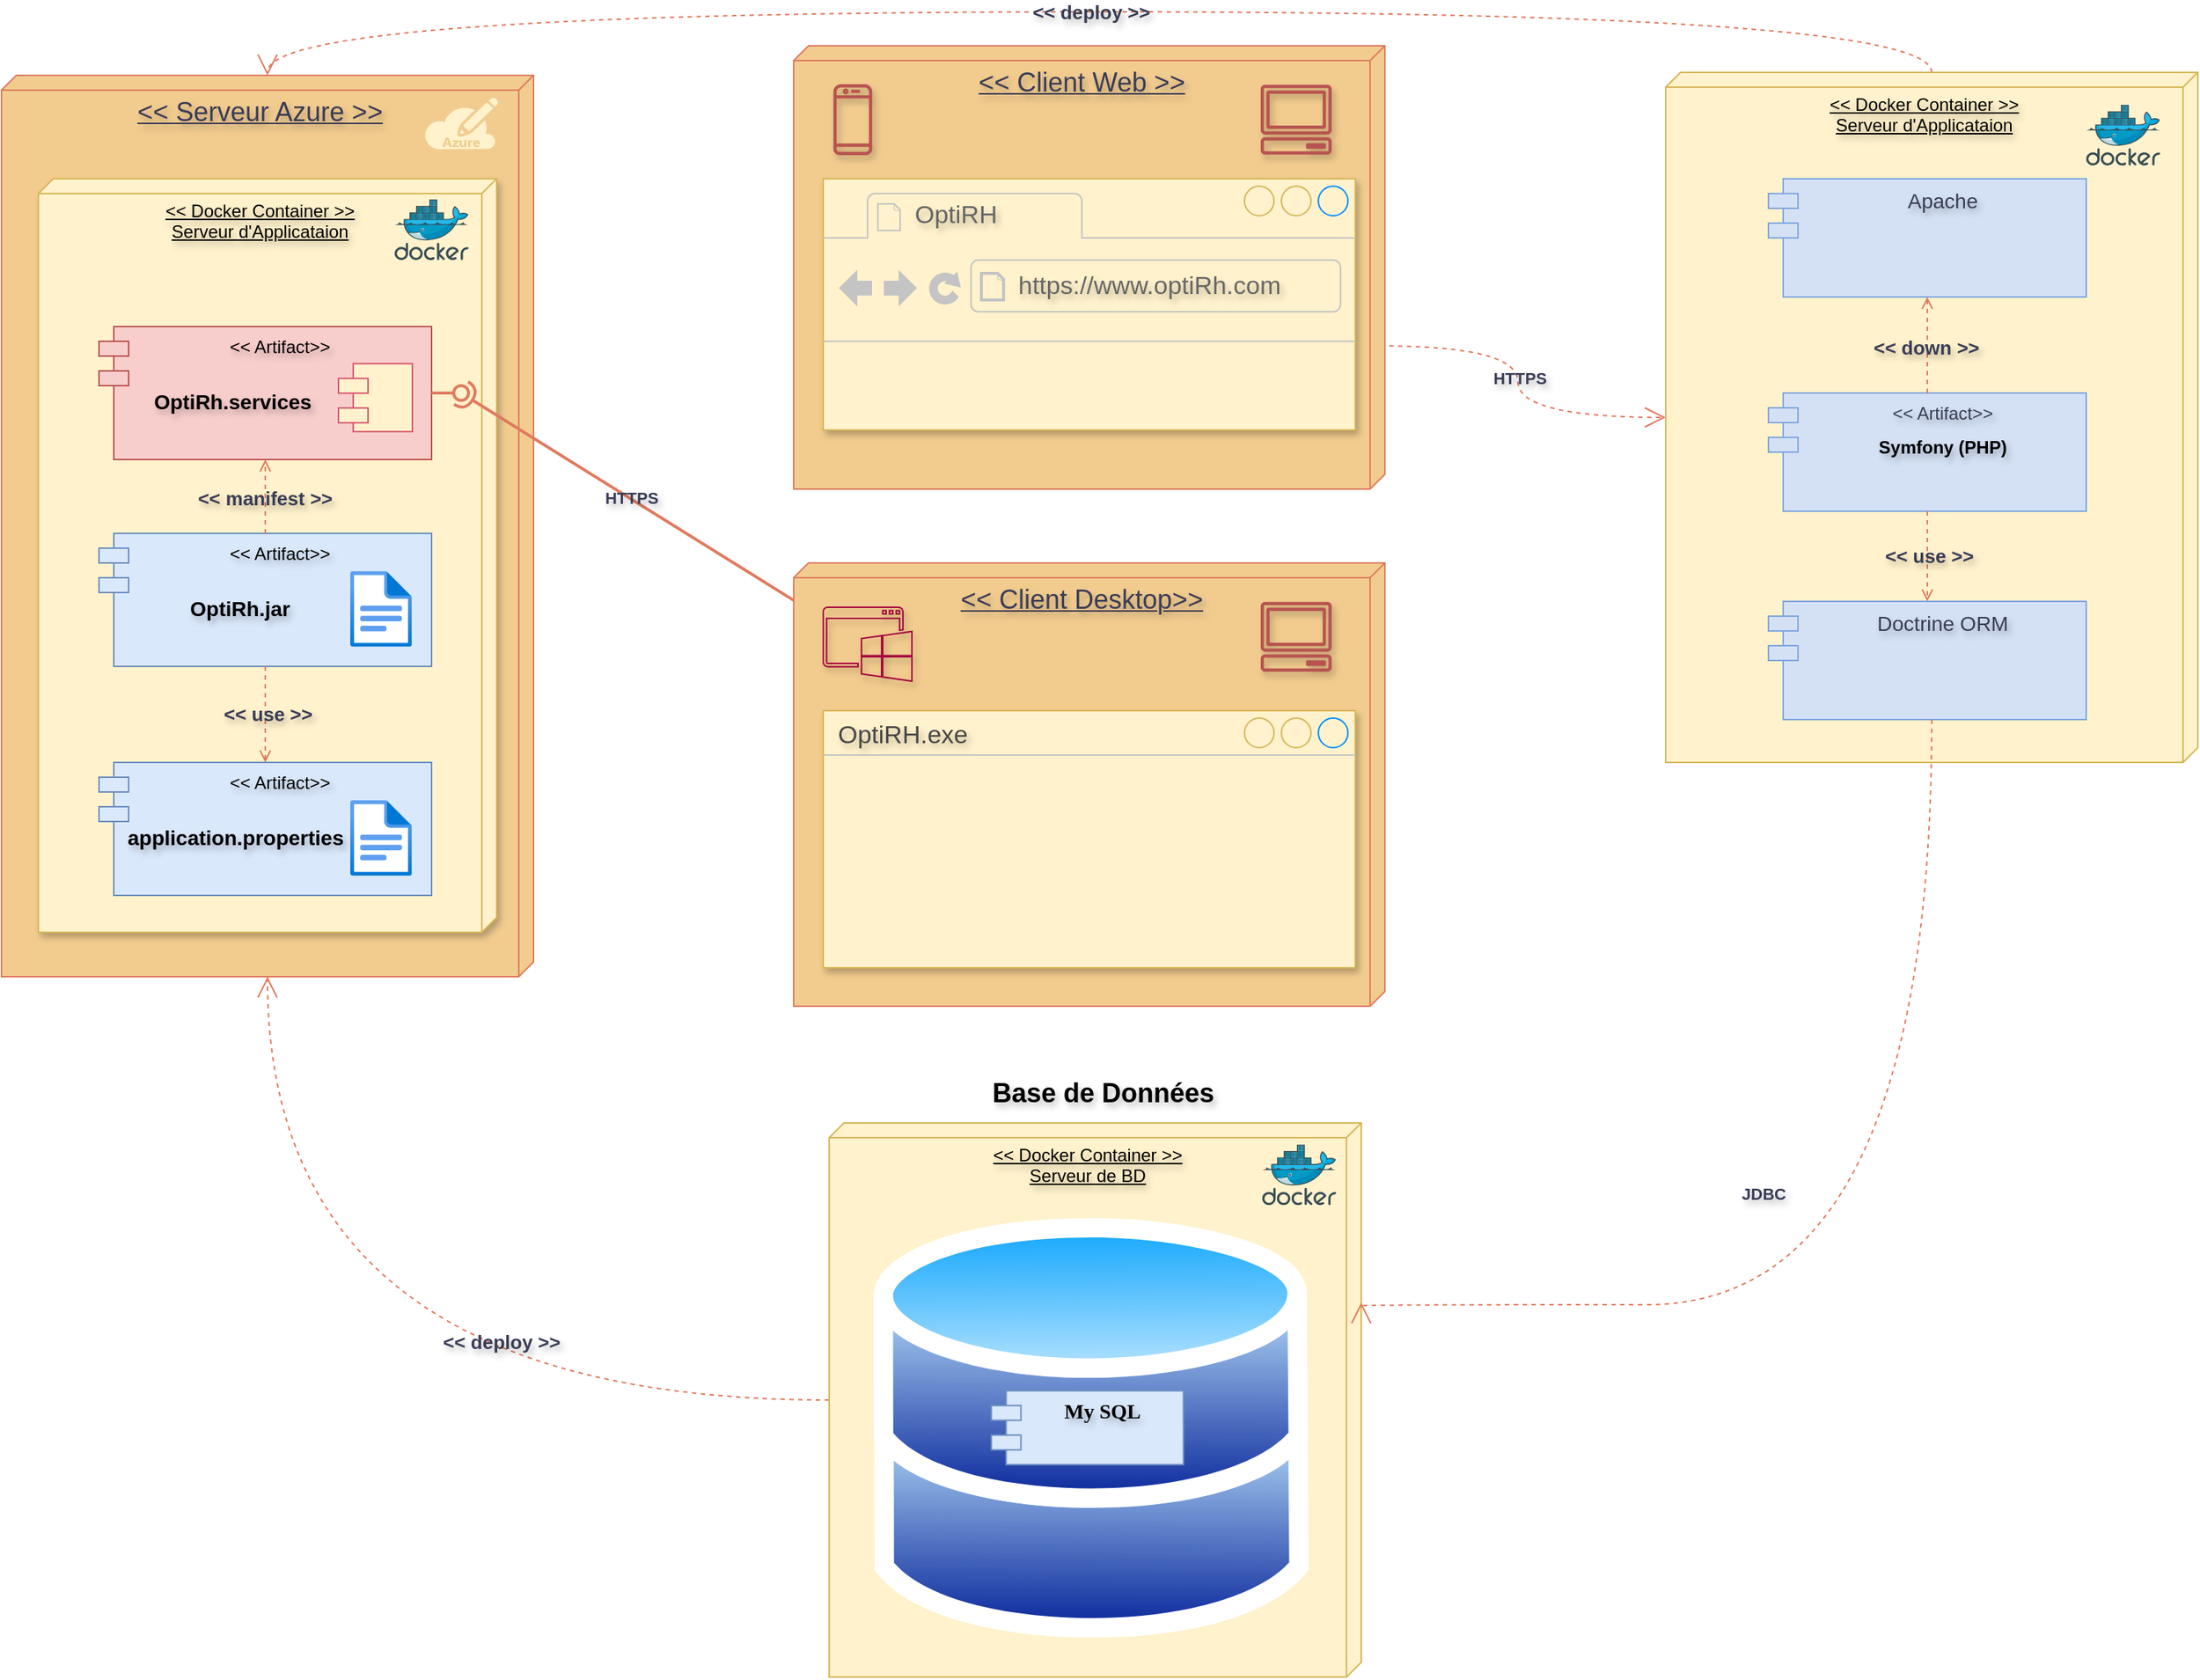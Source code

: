 <mxfile version="22.0.2" type="device">
  <diagram name="Page-1" id="b5b7bab2-c9e2-2cf4-8b2a-24fd1a2a6d21">
    <mxGraphModel dx="863" dy="1674" grid="1" gridSize="10" guides="1" tooltips="1" connect="1" arrows="1" fold="1" page="1" pageScale="1" pageWidth="827" pageHeight="1169" background="#ffffff" math="0" shadow="0">
      <root>
        <mxCell id="0" />
        <mxCell id="1" parent="0" />
        <mxCell id="zzN7fXhySx8HL9RRGHWN-2" value="&lt;font style=&quot;font-size: 18px;&quot;&gt;&amp;lt;&amp;lt; Serveur Azure &amp;gt;&amp;gt;&lt;/font&gt;" style="verticalAlign=top;align=center;spacingTop=8;spacingLeft=2;spacingRight=12;shape=cube;size=10;direction=south;fontStyle=4;html=1;whiteSpace=wrap;strokeColor=#E07A5F;fontColor=#393C56;fillColor=#F2CC8F;shadow=0;textShadow=1;" parent="1" vertex="1">
          <mxGeometry x="90" y="-1117" width="360" height="610" as="geometry" />
        </mxCell>
        <mxCell id="zzN7fXhySx8HL9RRGHWN-4" value="&amp;lt;&amp;lt; Docker Container &amp;gt;&amp;gt;&lt;br&gt;Serveur d&#39;Applicataion" style="verticalAlign=top;align=center;spacingTop=8;spacingLeft=2;spacingRight=12;shape=cube;size=10;direction=south;fontStyle=4;html=1;whiteSpace=wrap;strokeColor=#d6b656;fillColor=#fff2cc;shadow=1;textShadow=1;" parent="1" vertex="1">
          <mxGeometry x="115" y="-1047" width="310" height="510" as="geometry" />
        </mxCell>
        <mxCell id="zzN7fXhySx8HL9RRGHWN-10" value="" style="verticalLabelPosition=bottom;html=1;verticalAlign=top;align=center;shape=mxgraph.azure.azure_subscription;strokeColor=none;fillColor=#fff2cc;textShadow=1;" parent="1" vertex="1">
          <mxGeometry x="376" y="-1102" width="50" height="35" as="geometry" />
        </mxCell>
        <mxCell id="zzN7fXhySx8HL9RRGHWN-16" value="" style="image;sketch=0;aspect=fixed;html=1;points=[];align=center;fontSize=12;image=img/lib/mscae/Docker.svg;strokeColor=#E07A5F;fontColor=#393C56;fillColor=#F2CC8F;textShadow=1;" parent="1" vertex="1">
          <mxGeometry x="356" y="-1033" width="50" height="41" as="geometry" />
        </mxCell>
        <mxCell id="zzN7fXhySx8HL9RRGHWN-21" style="edgeStyle=orthogonalEdgeStyle;rounded=0;orthogonalLoop=1;jettySize=auto;html=1;strokeColor=#E07A5F;fontColor=#393C56;fillColor=#F2CC8F;curved=1;dashed=1;endArrow=open;endFill=0;endSize=12;startSize=12;textShadow=1;" parent="1" source="zzN7fXhySx8HL9RRGHWN-17" target="zzN7fXhySx8HL9RRGHWN-2" edge="1">
          <mxGeometry relative="1" as="geometry" />
        </mxCell>
        <mxCell id="zzN7fXhySx8HL9RRGHWN-22" value="&lt;font style=&quot;font-size: 13px;&quot;&gt;&amp;lt;&amp;lt; deploy &amp;gt;&amp;gt;&lt;/font&gt;" style="edgeLabel;html=1;align=center;verticalAlign=middle;resizable=0;points=[];strokeColor=#E07A5F;fontColor=#393C56;fillColor=#F2CC8F;labelBackgroundColor=none;labelBorderColor=none;textShadow=1;fontStyle=1" parent="zzN7fXhySx8HL9RRGHWN-21" vertex="1" connectable="0">
          <mxGeometry x="-0.049" y="1" relative="1" as="geometry">
            <mxPoint x="95" y="-41" as="offset" />
          </mxGeometry>
        </mxCell>
        <mxCell id="zzN7fXhySx8HL9RRGHWN-24" value="" style="group;shadow=1;textShadow=1;" parent="1" vertex="1" connectable="0">
          <mxGeometry x="156" y="-807" width="225" height="90" as="geometry" />
        </mxCell>
        <mxCell id="zzN7fXhySx8HL9RRGHWN-3" value="&amp;lt;&amp;lt; Artifact&amp;gt;&amp;gt;" style="shape=module;align=left;spacingLeft=20;align=center;verticalAlign=top;whiteSpace=wrap;html=1;strokeColor=#6c8ebf;fillColor=#dae8fc;shadow=0;textShadow=1;" parent="zzN7fXhySx8HL9RRGHWN-24" vertex="1">
          <mxGeometry width="225" height="90" as="geometry" />
        </mxCell>
        <mxCell id="zzN7fXhySx8HL9RRGHWN-7" value="" style="image;aspect=fixed;html=1;points=[];align=center;fontSize=12;image=img/lib/azure2/general/File.svg;strokeColor=#E07A5F;fontColor=#393C56;fillColor=#F2CC8F;textShadow=1;" parent="zzN7fXhySx8HL9RRGHWN-24" vertex="1">
          <mxGeometry x="170" y="25.5" width="41.65" height="51.32" as="geometry" />
        </mxCell>
        <mxCell id="zzN7fXhySx8HL9RRGHWN-15" value="&lt;span style=&quot;color: rgb(0, 0, 0); text-wrap-mode: wrap;&quot;&gt;&lt;font style=&quot;font-size: 14px;&quot;&gt;OptiRh.jar&lt;/font&gt;&lt;/span&gt;" style="text;align=center;fontStyle=1;verticalAlign=middle;spacingLeft=3;spacingRight=3;strokeColor=none;rotatable=0;points=[[0,0.5],[1,0.5]];portConstraint=eastwest;html=1;fontColor=#393C56;textShadow=1;" parent="zzN7fXhySx8HL9RRGHWN-24" vertex="1">
          <mxGeometry x="55" y="38.16" width="80" height="26" as="geometry" />
        </mxCell>
        <mxCell id="zzN7fXhySx8HL9RRGHWN-25" value="" style="group;shadow=1;textShadow=1;" parent="1" vertex="1" connectable="0">
          <mxGeometry x="156" y="-652" width="225" height="90" as="geometry" />
        </mxCell>
        <mxCell id="zzN7fXhySx8HL9RRGHWN-26" value="&amp;lt;&amp;lt; Artifact&amp;gt;&amp;gt;" style="shape=module;align=left;spacingLeft=20;align=center;verticalAlign=top;whiteSpace=wrap;html=1;strokeColor=#6c8ebf;fillColor=#dae8fc;shadow=0;textShadow=1;" parent="zzN7fXhySx8HL9RRGHWN-25" vertex="1">
          <mxGeometry width="225" height="90" as="geometry" />
        </mxCell>
        <mxCell id="zzN7fXhySx8HL9RRGHWN-27" value="" style="image;aspect=fixed;html=1;points=[];align=center;fontSize=12;image=img/lib/azure2/general/File.svg;strokeColor=#E07A5F;fontColor=#393C56;fillColor=#F2CC8F;textShadow=1;" parent="zzN7fXhySx8HL9RRGHWN-25" vertex="1">
          <mxGeometry x="170" y="25.5" width="41.65" height="51.32" as="geometry" />
        </mxCell>
        <mxCell id="zzN7fXhySx8HL9RRGHWN-28" value="&lt;span style=&quot;color: rgb(0, 0, 0); text-wrap-mode: wrap;&quot;&gt;&lt;font style=&quot;font-size: 14px;&quot;&gt;application.properties&lt;/font&gt;&lt;/span&gt;" style="text;align=center;fontStyle=1;verticalAlign=middle;spacingLeft=3;spacingRight=3;strokeColor=none;rotatable=0;points=[[0,0.5],[1,0.5]];portConstraint=eastwest;html=1;fontColor=#393C56;textShadow=1;" parent="zzN7fXhySx8HL9RRGHWN-25" vertex="1">
          <mxGeometry x="52" y="38.16" width="80" height="26" as="geometry" />
        </mxCell>
        <mxCell id="zzN7fXhySx8HL9RRGHWN-29" style="edgeStyle=orthogonalEdgeStyle;rounded=0;orthogonalLoop=1;jettySize=auto;html=1;strokeColor=#E07A5F;fontColor=#393C56;fillColor=#F2CC8F;dashed=1;endArrow=open;endFill=0;textShadow=1;" parent="1" source="zzN7fXhySx8HL9RRGHWN-3" target="zzN7fXhySx8HL9RRGHWN-26" edge="1">
          <mxGeometry relative="1" as="geometry" />
        </mxCell>
        <mxCell id="zzN7fXhySx8HL9RRGHWN-30" value="&lt;span&gt;&amp;lt;&amp;lt; use &amp;gt;&amp;gt;&lt;/span&gt;" style="edgeLabel;html=1;align=center;verticalAlign=middle;resizable=0;points=[];strokeColor=#E07A5F;fontColor=#393C56;fillColor=#F2CC8F;labelBackgroundColor=none;fontSize=13;textShadow=1;fontStyle=1" parent="zzN7fXhySx8HL9RRGHWN-29" vertex="1" connectable="0">
          <mxGeometry x="-0.038" y="1" relative="1" as="geometry">
            <mxPoint as="offset" />
          </mxGeometry>
        </mxCell>
        <mxCell id="zzN7fXhySx8HL9RRGHWN-55" value="" style="edgeStyle=orthogonalEdgeStyle;rounded=0;orthogonalLoop=1;jettySize=auto;html=1;strokeColor=#E07A5F;fontColor=#393C56;fillColor=#F2CC8F;" parent="1" edge="1">
          <mxGeometry relative="1" as="geometry">
            <mxPoint x="1035" y="1165" as="sourcePoint" />
          </mxGeometry>
        </mxCell>
        <mxCell id="E58CwmHrrWjI1ThFi6oG-26" style="edgeStyle=orthogonalEdgeStyle;rounded=0;orthogonalLoop=1;jettySize=auto;html=1;strokeColor=#E07A5F;fontColor=#393C56;fillColor=#F2CC8F;curved=1;dashed=1;endArrow=open;endFill=0;endSize=12;startSize=12;exitX=0.677;exitY=0.008;exitDx=0;exitDy=0;exitPerimeter=0;textShadow=1;" parent="1" source="E58CwmHrrWjI1ThFi6oG-19" target="E58CwmHrrWjI1ThFi6oG-15" edge="1">
          <mxGeometry relative="1" as="geometry">
            <mxPoint x="1194.88" y="-883.37" as="sourcePoint" />
            <mxPoint x="1056" y="-987" as="targetPoint" />
          </mxGeometry>
        </mxCell>
        <mxCell id="E58CwmHrrWjI1ThFi6oG-27" value="HTTPS" style="edgeLabel;html=1;align=center;verticalAlign=middle;resizable=0;points=[];strokeColor=#E07A5F;fontColor=#393C56;fillColor=#F2CC8F;labelBackgroundColor=none;labelBorderColor=none;textShadow=1;fontStyle=1" parent="E58CwmHrrWjI1ThFi6oG-26" connectable="0" vertex="1">
          <mxGeometry x="-0.049" y="1" relative="1" as="geometry">
            <mxPoint as="offset" />
          </mxGeometry>
        </mxCell>
        <mxCell id="zzN7fXhySx8HL9RRGHWN-48" value="" style="ellipse;whiteSpace=wrap;html=1;align=center;aspect=fixed;fillColor=none;strokeColor=none;resizable=0;perimeter=centerPerimeter;rotatable=0;allowArrows=0;points=[];outlineConnect=1;fontColor=#393C56;textShadow=1;" parent="1" vertex="1">
          <mxGeometry x="520" y="-83" width="10" height="10" as="geometry" />
        </mxCell>
        <mxCell id="zzN7fXhySx8HL9RRGHWN-49" value="" style="group;shadow=1;textShadow=1;" parent="1" vertex="1" connectable="0">
          <mxGeometry x="156" y="-947" width="260" height="90" as="geometry" />
        </mxCell>
        <mxCell id="zzN7fXhySx8HL9RRGHWN-42" value="" style="group;textShadow=1;" parent="zzN7fXhySx8HL9RRGHWN-49" vertex="1" connectable="0">
          <mxGeometry width="250" height="90" as="geometry" />
        </mxCell>
        <mxCell id="zzN7fXhySx8HL9RRGHWN-43" value="&amp;lt;&amp;lt; Artifact&amp;gt;&amp;gt;" style="shape=module;align=left;spacingLeft=20;align=center;verticalAlign=top;whiteSpace=wrap;html=1;strokeColor=#b85450;fillColor=#f8cecc;shadow=0;textShadow=1;" parent="zzN7fXhySx8HL9RRGHWN-42" vertex="1">
          <mxGeometry width="225" height="90" as="geometry" />
        </mxCell>
        <mxCell id="zzN7fXhySx8HL9RRGHWN-45" value="&lt;span style=&quot;color: rgb(0, 0, 0); text-wrap-mode: wrap;&quot;&gt;&lt;font style=&quot;font-size: 14px;&quot;&gt;OptiRh.services&lt;/font&gt;&lt;/span&gt;" style="text;align=center;fontStyle=1;verticalAlign=middle;spacingLeft=3;spacingRight=3;strokeColor=none;rotatable=0;points=[[0,0.5],[1,0.5]];portConstraint=eastwest;html=1;fontColor=#393C56;textShadow=1;" parent="zzN7fXhySx8HL9RRGHWN-42" vertex="1">
          <mxGeometry x="40" y="38.16" width="100" height="26" as="geometry" />
        </mxCell>
        <mxCell id="zzN7fXhySx8HL9RRGHWN-51" value="" style="shape=module;align=left;spacingLeft=20;align=center;verticalAlign=top;whiteSpace=wrap;html=1;strokeColor=light-dark(#d65770, #6d5100);fillColor=#fff2cc;textShadow=1;" parent="zzN7fXhySx8HL9RRGHWN-42" vertex="1">
          <mxGeometry x="162" y="25.16" width="50" height="46" as="geometry" />
        </mxCell>
        <mxCell id="zzN7fXhySx8HL9RRGHWN-92" value="" style="rounded=0;orthogonalLoop=1;jettySize=auto;html=1;endArrow=oval;endFill=0;sketch=0;sourcePerimeterSpacing=0;targetPerimeterSpacing=0;endSize=10;strokeColor=#E07A5F;fontColor=#393C56;fillColor=#F2CC8F;strokeWidth=2;textShadow=1;" parent="zzN7fXhySx8HL9RRGHWN-42" target="zzN7fXhySx8HL9RRGHWN-93" edge="1">
          <mxGeometry relative="1" as="geometry">
            <mxPoint x="225" y="45" as="sourcePoint" />
          </mxGeometry>
        </mxCell>
        <mxCell id="zzN7fXhySx8HL9RRGHWN-93" value="" style="ellipse;whiteSpace=wrap;html=1;align=center;aspect=fixed;fillColor=none;strokeColor=none;resizable=0;perimeter=centerPerimeter;rotatable=0;allowArrows=0;points=[];outlineConnect=1;fontColor=#393C56;textShadow=1;" parent="zzN7fXhySx8HL9RRGHWN-42" vertex="1">
          <mxGeometry x="240" y="40" width="10" height="10" as="geometry" />
        </mxCell>
        <mxCell id="zzN7fXhySx8HL9RRGHWN-52" style="edgeStyle=orthogonalEdgeStyle;rounded=0;orthogonalLoop=1;jettySize=auto;html=1;strokeColor=#E07A5F;fontColor=#393C56;fillColor=#F2CC8F;dashed=1;endArrow=open;endFill=0;textShadow=1;" parent="1" source="zzN7fXhySx8HL9RRGHWN-3" target="zzN7fXhySx8HL9RRGHWN-43" edge="1">
          <mxGeometry relative="1" as="geometry">
            <mxPoint x="279" y="-707" as="sourcePoint" />
            <mxPoint x="279" y="-642" as="targetPoint" />
          </mxGeometry>
        </mxCell>
        <mxCell id="zzN7fXhySx8HL9RRGHWN-53" value="&lt;span&gt;&amp;lt;&amp;lt; manifest &amp;gt;&amp;gt;&lt;/span&gt;" style="edgeLabel;html=1;align=center;verticalAlign=middle;resizable=0;points=[];strokeColor=#E07A5F;fontColor=#393C56;fillColor=#F2CC8F;labelBackgroundColor=none;fontSize=13;textShadow=1;fontStyle=1" parent="zzN7fXhySx8HL9RRGHWN-52" vertex="1" connectable="0">
          <mxGeometry x="-0.038" y="1" relative="1" as="geometry">
            <mxPoint as="offset" />
          </mxGeometry>
        </mxCell>
        <mxCell id="zzN7fXhySx8HL9RRGHWN-68" value="" style="group;textShadow=1;" parent="1" vertex="1" connectable="0">
          <mxGeometry x="626" y="-1137" width="400" height="300" as="geometry" />
        </mxCell>
        <mxCell id="E58CwmHrrWjI1ThFi6oG-19" value="&lt;font style=&quot;font-size: 18px;&quot;&gt;&amp;lt;&amp;lt; Client Web &amp;gt;&amp;gt;&lt;/font&gt;" style="verticalAlign=top;align=center;spacingTop=8;spacingLeft=2;spacingRight=12;shape=cube;size=10;direction=south;fontStyle=4;html=1;whiteSpace=wrap;strokeColor=#E07A5F;fontColor=#393C56;fillColor=#F2CC8F;shadow=0;textShadow=1;" parent="zzN7fXhySx8HL9RRGHWN-68" vertex="1">
          <mxGeometry width="400" height="300" as="geometry" />
        </mxCell>
        <mxCell id="zzN7fXhySx8HL9RRGHWN-61" value="" style="sketch=0;outlineConnect=0;dashed=0;verticalLabelPosition=bottom;verticalAlign=top;align=center;html=1;fontSize=12;fontStyle=0;aspect=fixed;shape=mxgraph.aws4.resourceIcon;resIcon=mxgraph.aws4.client;fillColor=none;strokeColor=#b85450;shadow=1;textShadow=1;" parent="zzN7fXhySx8HL9RRGHWN-68" vertex="1">
          <mxGeometry x="310" y="20" width="60" height="60" as="geometry" />
        </mxCell>
        <mxCell id="zzN7fXhySx8HL9RRGHWN-63" value="" style="sketch=0;outlineConnect=0;strokeColor=#b85450;fillColor=none;dashed=0;verticalLabelPosition=bottom;verticalAlign=top;align=center;html=1;fontSize=12;fontStyle=0;aspect=fixed;shape=mxgraph.aws4.resourceIcon;resIcon=mxgraph.aws4.mobile_client;shadow=1;textShadow=1;" parent="zzN7fXhySx8HL9RRGHWN-68" vertex="1">
          <mxGeometry x="10" y="20" width="60" height="60" as="geometry" />
        </mxCell>
        <mxCell id="zzN7fXhySx8HL9RRGHWN-65" value="" style="strokeWidth=1;shadow=1;dashed=0;align=center;html=1;shape=mxgraph.mockup.containers.browserWindow;rSize=0;strokeColor=#d6b656;strokeColor2=#008cff;strokeColor3=#c4c4c4;mainText=,;recursiveResize=0;fillColor=#fff2cc;textShadow=1;" parent="zzN7fXhySx8HL9RRGHWN-68" vertex="1">
          <mxGeometry x="20" y="90" width="360" height="170" as="geometry" />
        </mxCell>
        <mxCell id="zzN7fXhySx8HL9RRGHWN-66" value="OptiRH" style="strokeWidth=1;shadow=0;dashed=0;align=center;html=1;shape=mxgraph.mockup.containers.anchor;fontSize=17;fontColor=#666666;align=left;whiteSpace=wrap;strokeColor=#E07A5F;fillColor=#F2CC8F;textShadow=1;" parent="zzN7fXhySx8HL9RRGHWN-65" vertex="1">
          <mxGeometry x="60" y="12" width="110" height="26" as="geometry" />
        </mxCell>
        <mxCell id="zzN7fXhySx8HL9RRGHWN-67" value="https://www.optiRh.com" style="strokeWidth=1;shadow=0;dashed=0;align=center;html=1;shape=mxgraph.mockup.containers.anchor;rSize=0;fontSize=17;fontColor=#666666;align=left;strokeColor=#E07A5F;fillColor=#F2CC8F;textShadow=1;" parent="zzN7fXhySx8HL9RRGHWN-65" vertex="1">
          <mxGeometry x="130" y="60" width="250" height="26" as="geometry" />
        </mxCell>
        <mxCell id="zzN7fXhySx8HL9RRGHWN-83" value="" style="group;textShadow=1;" parent="1" connectable="0" vertex="1">
          <mxGeometry x="626" y="-787" width="400" height="300" as="geometry" />
        </mxCell>
        <mxCell id="zzN7fXhySx8HL9RRGHWN-84" value="" style="group;textShadow=1;" parent="zzN7fXhySx8HL9RRGHWN-83" connectable="0" vertex="1">
          <mxGeometry width="400" height="300" as="geometry" />
        </mxCell>
        <mxCell id="zzN7fXhySx8HL9RRGHWN-70" value="&lt;font style=&quot;font-size: 18px;&quot;&gt;&amp;lt;&amp;lt; Client Desktop&amp;gt;&amp;gt;&lt;/font&gt;" style="verticalAlign=top;align=center;spacingTop=8;spacingLeft=2;spacingRight=12;shape=cube;size=10;direction=south;fontStyle=4;html=1;whiteSpace=wrap;strokeColor=#E07A5F;fontColor=#393C56;fillColor=#F2CC8F;shadow=0;textShadow=1;" parent="zzN7fXhySx8HL9RRGHWN-84" vertex="1">
          <mxGeometry width="400" height="300" as="geometry" />
        </mxCell>
        <mxCell id="zzN7fXhySx8HL9RRGHWN-71" value="" style="sketch=0;outlineConnect=0;dashed=0;verticalLabelPosition=bottom;verticalAlign=top;align=center;html=1;fontSize=12;fontStyle=0;aspect=fixed;shape=mxgraph.aws4.resourceIcon;resIcon=mxgraph.aws4.client;fillColor=none;strokeColor=#b85450;shadow=1;textShadow=1;" parent="zzN7fXhySx8HL9RRGHWN-84" vertex="1">
          <mxGeometry x="310" y="20" width="60" height="60" as="geometry" />
        </mxCell>
        <mxCell id="zzN7fXhySx8HL9RRGHWN-80" value="" style="sketch=0;pointerEvents=1;shadow=1;dashed=0;html=1;strokeColor=#A50040;fillColor=none;labelPosition=center;verticalLabelPosition=bottom;verticalAlign=top;outlineConnect=0;align=center;shape=mxgraph.office.concepts.application_windows;fontColor=#ffffff;textShadow=1;" parent="zzN7fXhySx8HL9RRGHWN-84" vertex="1">
          <mxGeometry x="20" y="30" width="60" height="50" as="geometry" />
        </mxCell>
        <mxCell id="zzN7fXhySx8HL9RRGHWN-82" value="&lt;span&gt;&lt;font style=&quot;color: light-dark(rgb(71, 71, 71), rgb(237, 237, 237));&quot;&gt;OptiRH.exe&lt;/font&gt;&lt;/span&gt;" style="strokeWidth=1;shadow=1;dashed=0;align=center;html=1;shape=mxgraph.mockup.containers.window;align=left;verticalAlign=top;spacingLeft=8;strokeColor2=#008cff;strokeColor3=#c4c4c4;mainText=;fontSize=17;labelBackgroundColor=none;whiteSpace=wrap;strokeColor=#d6b656;fillColor=#fff2cc;textShadow=1;" parent="zzN7fXhySx8HL9RRGHWN-84" vertex="1">
          <mxGeometry x="20" y="100" width="360" height="174" as="geometry" />
        </mxCell>
        <mxCell id="zzN7fXhySx8HL9RRGHWN-86" value="" style="ellipse;whiteSpace=wrap;html=1;align=center;aspect=fixed;fillColor=none;strokeColor=none;resizable=0;perimeter=centerPerimeter;rotatable=0;allowArrows=0;points=[];outlineConnect=1;fontColor=#393C56;textShadow=1;" parent="1" vertex="1">
          <mxGeometry x="536" y="-883" width="10" height="10" as="geometry" />
        </mxCell>
        <mxCell id="zzN7fXhySx8HL9RRGHWN-91" value="" style="rounded=0;orthogonalLoop=1;jettySize=auto;html=1;endArrow=halfCircle;endFill=0;endSize=6;strokeWidth=2;sketch=0;strokeColor=#E07A5F;fontColor=#393C56;fillColor=#F2CC8F;curved=1;textShadow=1;" parent="1" source="zzN7fXhySx8HL9RRGHWN-70" target="zzN7fXhySx8HL9RRGHWN-93" edge="1">
          <mxGeometry relative="1" as="geometry">
            <mxPoint x="421" y="-902" as="sourcePoint" />
          </mxGeometry>
        </mxCell>
        <mxCell id="zzN7fXhySx8HL9RRGHWN-98" value="&lt;font&gt;&lt;b&gt;HTTPS&lt;/b&gt;&lt;/font&gt;" style="edgeLabel;html=1;align=center;verticalAlign=middle;resizable=0;points=[];strokeColor=#E07A5F;fontColor=#393C56;fillColor=#F2CC8F;labelBackgroundColor=none;textShadow=1;fontSize=11;" parent="zzN7fXhySx8HL9RRGHWN-91" connectable="0" vertex="1">
          <mxGeometry x="-0.017" relative="1" as="geometry">
            <mxPoint as="offset" />
          </mxGeometry>
        </mxCell>
        <mxCell id="zzN7fXhySx8HL9RRGHWN-106" style="edgeStyle=orthogonalEdgeStyle;rounded=0;orthogonalLoop=1;jettySize=auto;html=1;strokeColor=#E07A5F;fontColor=#393C56;fillColor=#F2CC8F;curved=1;dashed=1;endArrow=open;endFill=0;endSize=12;startSize=12;textShadow=1;" parent="1" source="E58CwmHrrWjI1ThFi6oG-15" target="zzN7fXhySx8HL9RRGHWN-2" edge="1">
          <mxGeometry relative="1" as="geometry">
            <mxPoint x="656" y="-209" as="sourcePoint" />
            <mxPoint x="280" y="-497" as="targetPoint" />
            <Array as="points">
              <mxPoint x="1396" y="-1160" />
              <mxPoint x="270" y="-1160" />
            </Array>
          </mxGeometry>
        </mxCell>
        <mxCell id="zzN7fXhySx8HL9RRGHWN-107" value="&lt;font style=&quot;font-size: 13px;&quot;&gt;&amp;lt;&amp;lt; deploy &amp;gt;&amp;gt;&lt;/font&gt;" style="edgeLabel;html=1;align=center;verticalAlign=middle;resizable=0;points=[];strokeColor=#E07A5F;fontColor=#393C56;fillColor=#F2CC8F;labelBackgroundColor=none;labelBorderColor=none;textShadow=1;fontStyle=1" parent="zzN7fXhySx8HL9RRGHWN-106" connectable="0" vertex="1">
          <mxGeometry x="-0.049" y="1" relative="1" as="geometry">
            <mxPoint x="-35" y="-1" as="offset" />
          </mxGeometry>
        </mxCell>
        <mxCell id="zzN7fXhySx8HL9RRGHWN-108" value="" style="group;textShadow=1;" parent="1" connectable="0" vertex="1">
          <mxGeometry x="640" y="-552.4" width="390" height="519.4" as="geometry" />
        </mxCell>
        <mxCell id="E58CwmHrrWjI1ThFi6oG-14" value="" style="group;rounded=0;textShadow=1;" parent="zzN7fXhySx8HL9RRGHWN-108" connectable="0" vertex="1">
          <mxGeometry width="390" height="425" as="geometry" />
        </mxCell>
        <mxCell id="E58CwmHrrWjI1ThFi6oG-8" value="&lt;font style=&quot;font-size: 18px;&quot;&gt;Base de Données&lt;/font&gt;" style="text;align=center;fontStyle=1;verticalAlign=middle;spacingLeft=3;spacingRight=3;strokeColor=none;rotatable=0;points=[[0,0.5],[1,0.5]];portConstraint=eastwest;html=1;textShadow=1;" parent="E58CwmHrrWjI1ThFi6oG-14" vertex="1">
          <mxGeometry x="132.5" y="84.4" width="125" height="80" as="geometry" />
        </mxCell>
        <mxCell id="zzN7fXhySx8HL9RRGHWN-31" value="" style="group;textShadow=1;" parent="zzN7fXhySx8HL9RRGHWN-108" vertex="1" connectable="0">
          <mxGeometry x="10" y="144.4" width="360" height="375" as="geometry" />
        </mxCell>
        <mxCell id="zzN7fXhySx8HL9RRGHWN-17" value="&amp;lt;&amp;lt; Docker Container &amp;gt;&amp;gt;&lt;br&gt;Serveur de BD" style="verticalAlign=top;align=center;spacingTop=8;spacingLeft=2;spacingRight=12;shape=cube;size=10;direction=south;fontStyle=4;html=1;whiteSpace=wrap;strokeColor=#d6b656;fillColor=#fff2cc;shadow=0;textShadow=1;" parent="zzN7fXhySx8HL9RRGHWN-31" vertex="1">
          <mxGeometry width="360" height="375" as="geometry" />
        </mxCell>
        <mxCell id="zzN7fXhySx8HL9RRGHWN-18" value="" style="group;textShadow=1;" parent="zzN7fXhySx8HL9RRGHWN-31" vertex="1" connectable="0">
          <mxGeometry x="30" y="62" width="294.49" height="288.6" as="geometry" />
        </mxCell>
        <mxCell id="zzN7fXhySx8HL9RRGHWN-5" value="" style="image;aspect=fixed;perimeter=ellipsePerimeter;html=1;align=center;shadow=0;dashed=0;spacingTop=3;image=img/lib/active_directory/databases.svg;strokeColor=#E07A5F;fontColor=#393C56;fillColor=#F2CC8F;textShadow=1;" parent="zzN7fXhySx8HL9RRGHWN-18" vertex="1">
          <mxGeometry width="294.49" height="288.6" as="geometry" />
        </mxCell>
        <mxCell id="E58CwmHrrWjI1ThFi6oG-9" value="&lt;div align=&quot;center&quot;&gt;&lt;b&gt;&lt;font face=&quot;Garamond&quot; style=&quot;font-size: 14px;&quot;&gt;My SQL&lt;/font&gt;&lt;/b&gt;&lt;/div&gt;" style="shape=module;align=center;spacingLeft=20;align=center;verticalAlign=top;whiteSpace=wrap;html=1;shadow=0;fillColor=#dae8fc;strokeColor=#6c8ebf;textShadow=1;" parent="zzN7fXhySx8HL9RRGHWN-18" vertex="1">
          <mxGeometry x="79.75" y="119.3" width="130" height="50" as="geometry" />
        </mxCell>
        <mxCell id="zzN7fXhySx8HL9RRGHWN-19" value="" style="image;sketch=0;aspect=fixed;html=1;points=[];align=center;fontSize=12;image=img/lib/mscae/Docker.svg;strokeColor=#E07A5F;fontColor=#393C56;fillColor=#F2CC8F;textShadow=1;" parent="zzN7fXhySx8HL9RRGHWN-31" vertex="1">
          <mxGeometry x="293" y="14.6" width="50" height="41" as="geometry" />
        </mxCell>
        <mxCell id="zzN7fXhySx8HL9RRGHWN-110" value="" style="group;textShadow=1;" parent="1" connectable="0" vertex="1">
          <mxGeometry x="1216" y="-1119" width="360" height="467" as="geometry" />
        </mxCell>
        <mxCell id="E58CwmHrrWjI1ThFi6oG-15" value="&amp;lt;&amp;lt; Docker Container &amp;gt;&amp;gt;&lt;br&gt;Serveur d&#39;Applicataion" style="verticalAlign=top;align=center;spacingTop=8;spacingLeft=2;spacingRight=12;shape=cube;size=10;direction=south;fontStyle=4;html=1;whiteSpace=wrap;strokeColor=#d6b656;fillColor=#fff2cc;shadow=0;textShadow=1;" parent="zzN7fXhySx8HL9RRGHWN-110" vertex="1">
          <mxGeometry width="360" height="467" as="geometry" />
        </mxCell>
        <mxCell id="E58CwmHrrWjI1ThFi6oG-4" value="&lt;div align=&quot;center&quot;&gt;&lt;font style=&quot;font-size: 14px;&quot;&gt;Apache&lt;/font&gt;&lt;/div&gt;" style="shape=module;align=center;spacingLeft=20;align=center;verticalAlign=top;whiteSpace=wrap;html=1;strokeColor=#7EA6E0;fontColor=#393C56;fillColor=#D4E1F5;textShadow=1;" parent="zzN7fXhySx8HL9RRGHWN-110" vertex="1">
          <mxGeometry x="69.5" y="72" width="215" height="80" as="geometry" />
        </mxCell>
        <mxCell id="E58CwmHrrWjI1ThFi6oG-6" value="&lt;font style=&quot;font-size: 14px;&quot;&gt;Doctrine ORM&lt;/font&gt;" style="shape=module;align=left;spacingLeft=20;align=center;verticalAlign=top;whiteSpace=wrap;html=1;strokeColor=#7EA6E0;fontColor=#393C56;fillColor=#D4E1F5;textShadow=1;" parent="zzN7fXhySx8HL9RRGHWN-110" vertex="1">
          <mxGeometry x="69.5" y="358" width="215" height="80" as="geometry" />
        </mxCell>
        <mxCell id="zzN7fXhySx8HL9RRGHWN-104" value="" style="group;textShadow=1;" parent="zzN7fXhySx8HL9RRGHWN-110" connectable="0" vertex="1">
          <mxGeometry x="69.5" y="217" width="215" height="80" as="geometry" />
        </mxCell>
        <mxCell id="E58CwmHrrWjI1ThFi6oG-5" value="&amp;lt;&amp;lt; Artifact&amp;gt;&amp;gt;" style="shape=module;align=left;spacingLeft=20;align=center;verticalAlign=top;whiteSpace=wrap;html=1;strokeColor=#7EA6E0;fontColor=#393C56;fillColor=#D4E1F5;textShadow=1;" parent="zzN7fXhySx8HL9RRGHWN-104" vertex="1">
          <mxGeometry width="215" height="80" as="geometry" />
        </mxCell>
        <mxCell id="E58CwmHrrWjI1ThFi6oG-23" value="Symfony (PHP)" style="text;align=center;fontStyle=1;verticalAlign=middle;spacingLeft=3;spacingRight=3;strokeColor=none;rotatable=0;points=[[0,0.5],[1,0.5]];portConstraint=eastwest;html=1;textShadow=1;" parent="zzN7fXhySx8HL9RRGHWN-104" vertex="1">
          <mxGeometry x="77.5" y="24" width="80" height="26" as="geometry" />
        </mxCell>
        <mxCell id="zzN7fXhySx8HL9RRGHWN-101" value="" style="image;sketch=0;aspect=fixed;html=1;points=[];align=center;fontSize=12;image=img/lib/mscae/Docker.svg;strokeColor=#E07A5F;fontColor=#393C56;fillColor=#F2CC8F;textShadow=1;" parent="zzN7fXhySx8HL9RRGHWN-110" vertex="1">
          <mxGeometry x="284.5" y="22" width="50" height="41" as="geometry" />
        </mxCell>
        <mxCell id="E58CwmHrrWjI1ThFi6oG-30" style="rounded=0;orthogonalLoop=1;jettySize=auto;html=1;strokeColor=#E07A5F;fontColor=#393C56;fillColor=#F2CC8F;dashed=1;endArrow=open;endFill=0;textShadow=1;" parent="zzN7fXhySx8HL9RRGHWN-110" source="E58CwmHrrWjI1ThFi6oG-5" target="E58CwmHrrWjI1ThFi6oG-4" edge="1">
          <mxGeometry relative="1" as="geometry">
            <mxPoint x="180.0" y="207.98" as="sourcePoint" />
            <mxPoint x="179.57" y="147" as="targetPoint" />
          </mxGeometry>
        </mxCell>
        <mxCell id="E58CwmHrrWjI1ThFi6oG-31" value="&lt;span&gt;&amp;lt;&amp;lt; down &amp;gt;&amp;gt;&lt;/span&gt;" style="edgeLabel;html=1;align=center;verticalAlign=middle;resizable=0;points=[];strokeColor=#E07A5F;fontColor=#393C56;fillColor=#F2CC8F;labelBackgroundColor=none;fontSize=13;textShadow=1;fontStyle=1" parent="E58CwmHrrWjI1ThFi6oG-30" connectable="0" vertex="1">
          <mxGeometry x="-0.038" y="1" relative="1" as="geometry">
            <mxPoint as="offset" />
          </mxGeometry>
        </mxCell>
        <mxCell id="E58CwmHrrWjI1ThFi6oG-28" style="rounded=0;orthogonalLoop=1;jettySize=auto;html=1;strokeColor=#E07A5F;fontColor=#393C56;fillColor=#F2CC8F;dashed=1;endArrow=open;endFill=0;textShadow=1;" parent="zzN7fXhySx8HL9RRGHWN-110" source="E58CwmHrrWjI1ThFi6oG-5" target="E58CwmHrrWjI1ThFi6oG-6" edge="1">
          <mxGeometry relative="1" as="geometry">
            <mxPoint x="179.09" y="271" as="sourcePoint" />
            <mxPoint x="178" y="331" as="targetPoint" />
          </mxGeometry>
        </mxCell>
        <mxCell id="E58CwmHrrWjI1ThFi6oG-29" value="&lt;span&gt;&amp;lt;&amp;lt; use &amp;gt;&amp;gt;&lt;/span&gt;" style="edgeLabel;html=1;align=center;verticalAlign=middle;resizable=0;points=[];strokeColor=#E07A5F;fontColor=#393C56;fillColor=#F2CC8F;labelBackgroundColor=none;fontSize=13;textShadow=1;fontStyle=1" parent="E58CwmHrrWjI1ThFi6oG-28" connectable="0" vertex="1">
          <mxGeometry x="-0.038" y="1" relative="1" as="geometry">
            <mxPoint as="offset" />
          </mxGeometry>
        </mxCell>
        <mxCell id="E58CwmHrrWjI1ThFi6oG-33" style="edgeStyle=orthogonalEdgeStyle;rounded=0;orthogonalLoop=1;jettySize=auto;html=1;strokeColor=#E07A5F;fontColor=#393C56;fillColor=#F2CC8F;curved=1;dashed=1;endArrow=open;endFill=0;endSize=12;startSize=12;entryX=0.324;entryY=0;entryDx=0;entryDy=0;entryPerimeter=0;textShadow=1;" parent="1" source="E58CwmHrrWjI1ThFi6oG-6" target="zzN7fXhySx8HL9RRGHWN-17" edge="1">
          <mxGeometry relative="1" as="geometry">
            <mxPoint x="1501.96" y="-507.0" as="sourcePoint" />
            <mxPoint x="1052" y="-345.16" as="targetPoint" />
            <Array as="points">
              <mxPoint x="1396" y="-285" />
            </Array>
          </mxGeometry>
        </mxCell>
        <mxCell id="E58CwmHrrWjI1ThFi6oG-34" value="JDBC" style="edgeLabel;html=1;align=center;verticalAlign=middle;resizable=0;points=[];strokeColor=#E07A5F;fontColor=#393C56;fillColor=#F2CC8F;labelBackgroundColor=none;labelBorderColor=none;textShadow=1;fontStyle=1" parent="E58CwmHrrWjI1ThFi6oG-33" connectable="0" vertex="1">
          <mxGeometry x="-0.049" y="1" relative="1" as="geometry">
            <mxPoint x="-115" y="-52" as="offset" />
          </mxGeometry>
        </mxCell>
      </root>
    </mxGraphModel>
  </diagram>
</mxfile>
